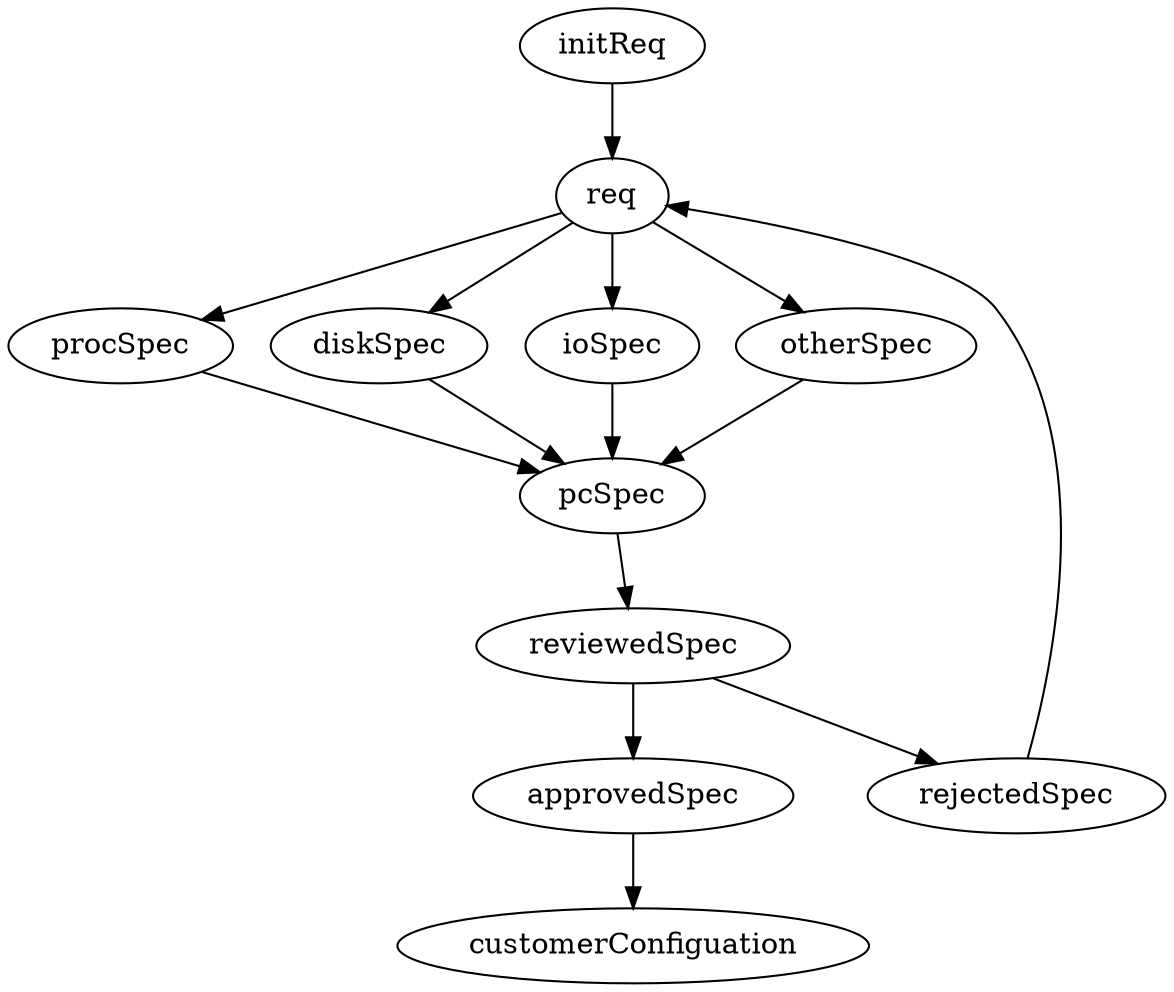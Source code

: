 digraph pcspec {
    initReq  ->  req;
    req -> procSpec -> pcSpec;
    req -> diskSpec -> pcSpec;
    req -> ioSpec -> pcSpec;
    req -> otherSpec -> pcSpec;
    pcSpec -> reviewedSpec;
    reviewedSpec -> approvedSpec ;
    reviewedSpec -> rejectedSpec ;
    rejectedSpec -> req;
    approvedSpec -> customerConfiguation;
}
